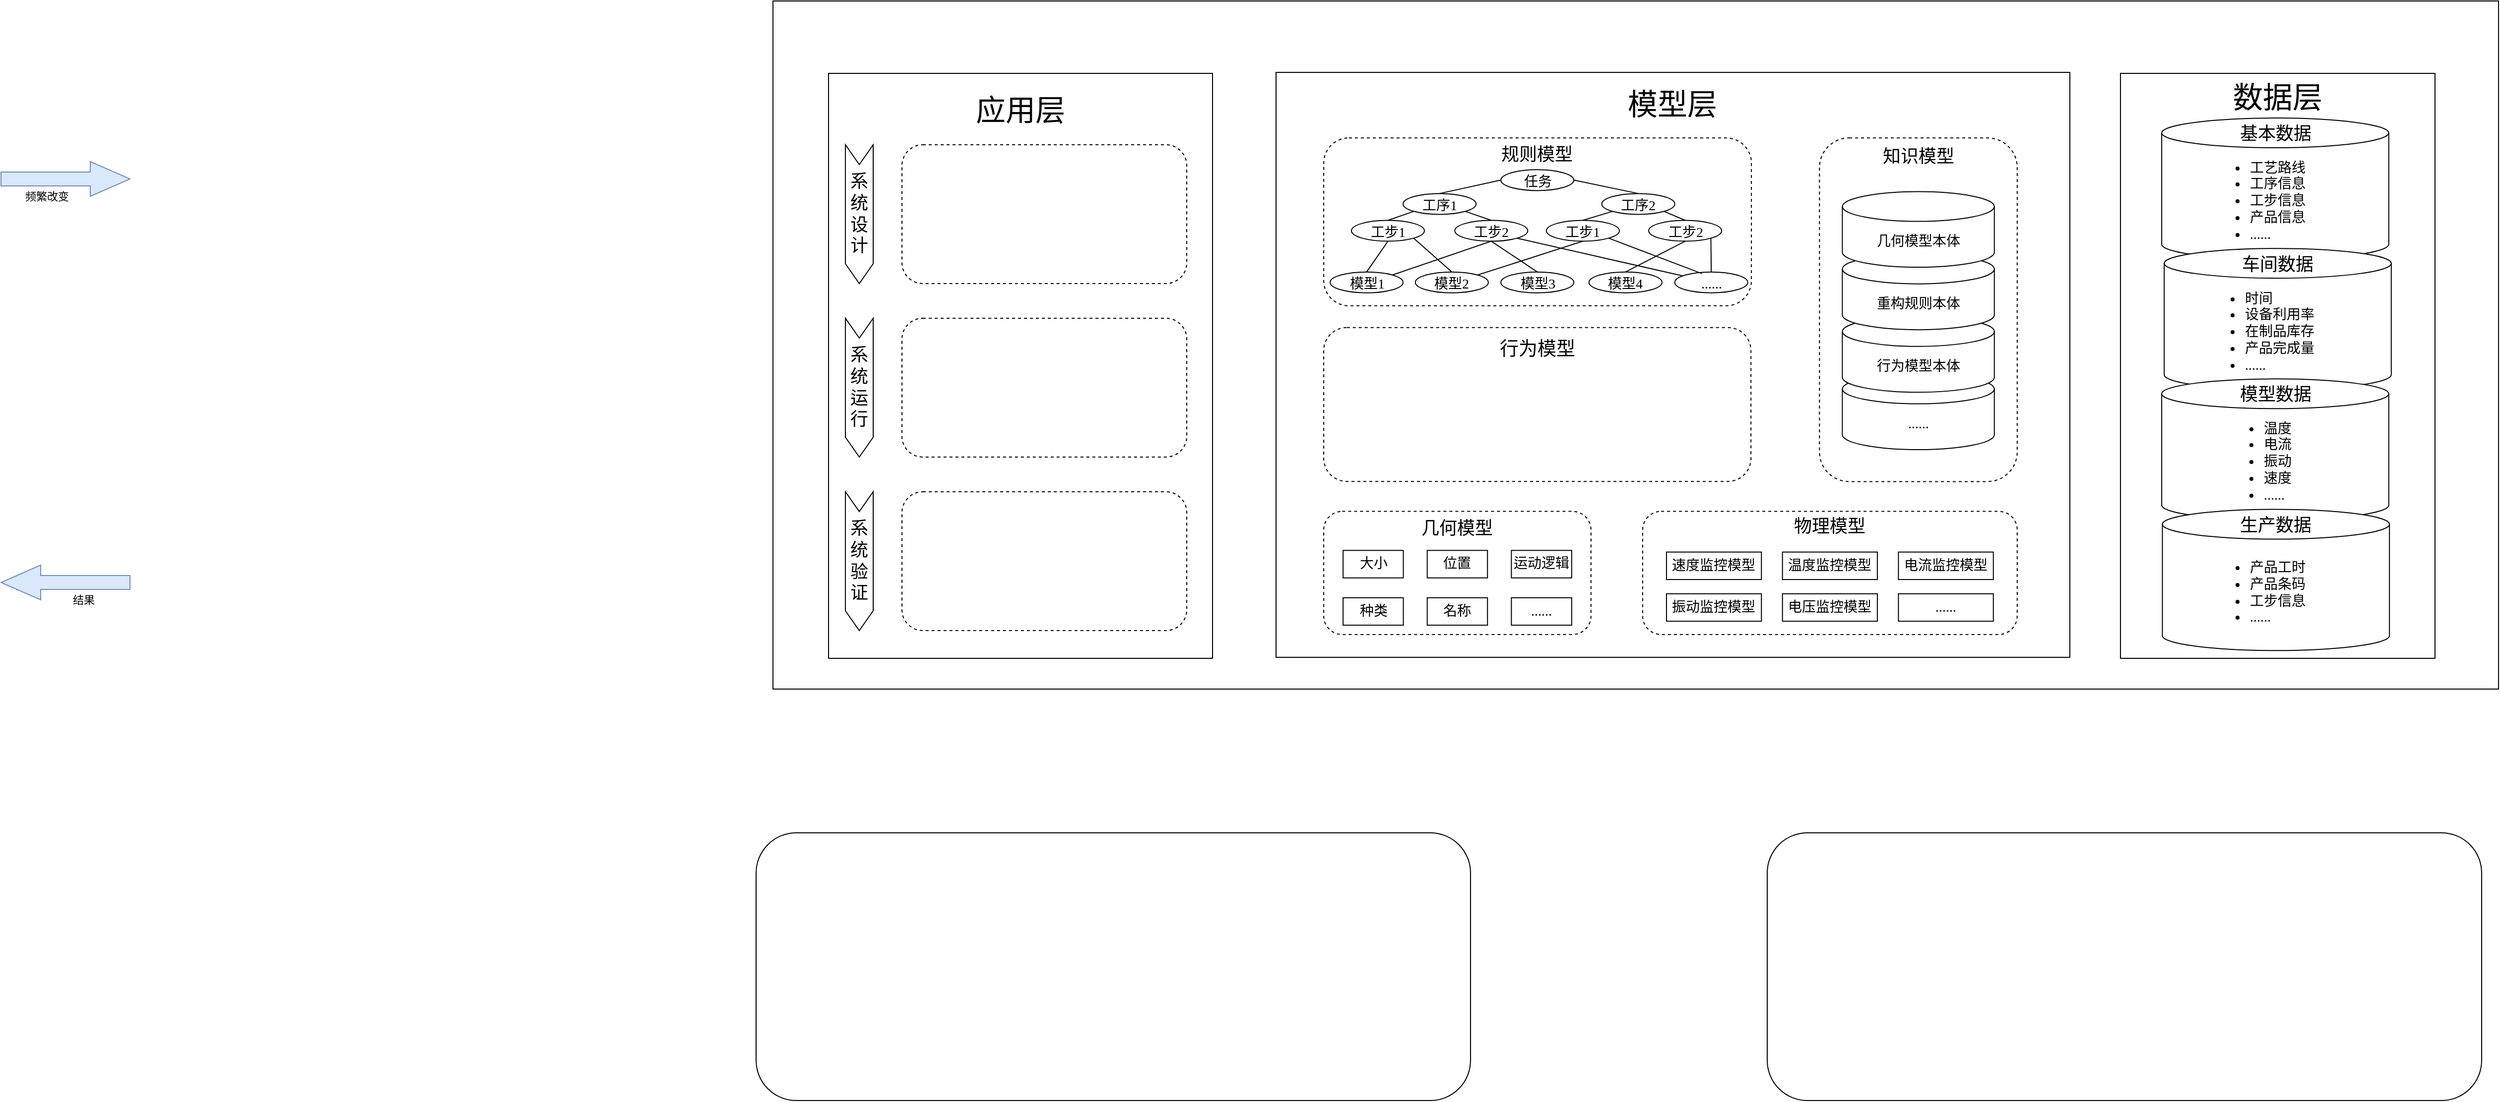 <mxfile version="17.5.0" type="github"><diagram id="DSdxvnTJtQdcCzgOc_kZ" name="第 1 页"><mxGraphModel dx="2009" dy="1541" grid="0" gridSize="10" guides="1" tooltips="1" connect="1" arrows="1" fold="1" page="0" pageScale="1" pageWidth="827" pageHeight="1169" math="0" shadow="0"><root><mxCell id="0"/><mxCell id="1" parent="0"/><mxCell id="CwKAm_ba6iXJn4IQTt5J-191" value="" style="rounded=0;whiteSpace=wrap;html=1;fontSize=18;" parent="1" vertex="1"><mxGeometry x="368" y="-520" width="1739" height="694" as="geometry"/></mxCell><mxCell id="CwKAm_ba6iXJn4IQTt5J-9" value="" style="html=1;shadow=0;dashed=0;align=center;verticalAlign=middle;shape=mxgraph.arrows2.arrow;dy=0.6;dx=40;notch=0;fontSize=18;fillColor=#dae8fc;strokeColor=#6c8ebf;container=0;fontFamily=微软雅黑;" parent="1" vertex="1"><mxGeometry x="-410" y="-358" width="130" height="35" as="geometry"/></mxCell><mxCell id="CwKAm_ba6iXJn4IQTt5J-10" value="频繁改变" style="text;html=1;align=center;verticalAlign=middle;resizable=0;points=[];autosize=1;strokeColor=none;fillColor=none;fontSize=11;container=0;fontFamily=微软雅黑;" parent="1" vertex="1"><mxGeometry x="-393" y="-332" width="58" height="17" as="geometry"/></mxCell><mxCell id="CwKAm_ba6iXJn4IQTt5J-11" value="" style="html=1;shadow=0;dashed=0;align=center;verticalAlign=middle;shape=mxgraph.arrows2.arrow;dy=0.6;dx=40;flipH=1;notch=0;fontSize=11;fillColor=#dae8fc;strokeColor=#6c8ebf;container=0;fontFamily=微软雅黑;" parent="1" vertex="1"><mxGeometry x="-410" y="49" width="130" height="35" as="geometry"/></mxCell><mxCell id="CwKAm_ba6iXJn4IQTt5J-12" value="结果" style="text;html=1;align=center;verticalAlign=middle;resizable=0;points=[];autosize=1;strokeColor=none;fillColor=none;fontSize=11;container=0;fontFamily=微软雅黑;" parent="1" vertex="1"><mxGeometry x="-344" y="75" width="34" height="17" as="geometry"/></mxCell><mxCell id="CwKAm_ba6iXJn4IQTt5J-2" value="" style="rounded=1;whiteSpace=wrap;html=1;fontSize=16;container=0;fontFamily=微软雅黑;" parent="1" vertex="1"><mxGeometry x="351" y="319" width="720" height="270" as="geometry"/></mxCell><mxCell id="CwKAm_ba6iXJn4IQTt5J-6" value="" style="rounded=1;whiteSpace=wrap;html=1;fontSize=16;container=0;fontFamily=微软雅黑;" parent="1" vertex="1"><mxGeometry x="1370" y="319" width="720" height="270" as="geometry"/></mxCell><mxCell id="CwKAm_ba6iXJn4IQTt5J-165" value="" style="group;fontFamily=微软雅黑;" parent="1" vertex="1" connectable="0"><mxGeometry x="875" y="-448" width="800" height="590" as="geometry"/></mxCell><mxCell id="CwKAm_ba6iXJn4IQTt5J-147" value="" style="group;fillColor=#dae8fc;strokeColor=#6c8ebf;container=0;fontFamily=微软雅黑;" parent="CwKAm_ba6iXJn4IQTt5J-165" vertex="1" connectable="0"><mxGeometry width="800" height="590" as="geometry"/></mxCell><mxCell id="CwKAm_ba6iXJn4IQTt5J-21" value="" style="rounded=0;whiteSpace=wrap;html=1;fontSize=20;labelPosition=center;verticalLabelPosition=middle;align=center;verticalAlign=middle;container=0;fontFamily=微软雅黑;" parent="CwKAm_ba6iXJn4IQTt5J-165" vertex="1"><mxGeometry width="800" height="590" as="geometry"/></mxCell><mxCell id="CwKAm_ba6iXJn4IQTt5J-146" value="模型层" style="text;html=1;strokeColor=none;fillColor=none;align=center;verticalAlign=middle;whiteSpace=wrap;rounded=0;fontSize=30;container=0;fontFamily=微软雅黑;" parent="CwKAm_ba6iXJn4IQTt5J-165" vertex="1"><mxGeometry x="327.409" y="17.029" width="145.181" height="30.051" as="geometry"/></mxCell><mxCell id="CwKAm_ba6iXJn4IQTt5J-96" value="" style="rounded=1;whiteSpace=wrap;html=1;fontSize=14;container=0;fontFamily=微软雅黑;dashed=1;" parent="CwKAm_ba6iXJn4IQTt5J-165" vertex="1"><mxGeometry x="369.462" y="442.75" width="377.472" height="124.211" as="geometry"/></mxCell><mxCell id="CwKAm_ba6iXJn4IQTt5J-97" value="&lt;span style=&quot;font-size: 18px&quot;&gt;物理模型&lt;/span&gt;" style="text;html=1;strokeColor=none;fillColor=none;align=center;verticalAlign=middle;whiteSpace=wrap;rounded=0;fontSize=12;container=0;fontFamily=微软雅黑;" parent="CwKAm_ba6iXJn4IQTt5J-165" vertex="1"><mxGeometry x="489.149" y="442.75" width="138.086" height="30.051" as="geometry"/></mxCell><mxCell id="CwKAm_ba6iXJn4IQTt5J-99" value="速度监控模型" style="rounded=0;whiteSpace=wrap;html=1;fontSize=14;container=0;fontFamily=微软雅黑;" parent="CwKAm_ba6iXJn4IQTt5J-165" vertex="1"><mxGeometry x="393.489" y="483.82" width="95.663" height="27.707" as="geometry"/></mxCell><mxCell id="CwKAm_ba6iXJn4IQTt5J-104" value="温度监控模型" style="rounded=0;whiteSpace=wrap;html=1;fontSize=14;container=0;fontFamily=微软雅黑;" parent="CwKAm_ba6iXJn4IQTt5J-165" vertex="1"><mxGeometry x="510.362" y="483.82" width="95.663" height="27.707" as="geometry"/></mxCell><mxCell id="CwKAm_ba6iXJn4IQTt5J-106" value="振动监控模型" style="rounded=0;whiteSpace=wrap;html=1;fontSize=14;container=0;fontFamily=微软雅黑;" parent="CwKAm_ba6iXJn4IQTt5J-165" vertex="1"><mxGeometry x="393.489" y="525.891" width="95.663" height="27.707" as="geometry"/></mxCell><mxCell id="CwKAm_ba6iXJn4IQTt5J-107" value="电流监控模型" style="rounded=0;whiteSpace=wrap;html=1;fontSize=14;container=0;fontFamily=微软雅黑;" parent="CwKAm_ba6iXJn4IQTt5J-165" vertex="1"><mxGeometry x="627.235" y="483.82" width="95.663" height="27.707" as="geometry"/></mxCell><mxCell id="CwKAm_ba6iXJn4IQTt5J-108" value="电压监控模型" style="rounded=0;whiteSpace=wrap;html=1;fontSize=14;container=0;fontFamily=微软雅黑;" parent="CwKAm_ba6iXJn4IQTt5J-165" vertex="1"><mxGeometry x="510.361" y="525.891" width="95.663" height="27.707" as="geometry"/></mxCell><mxCell id="CwKAm_ba6iXJn4IQTt5J-109" value="......" style="rounded=0;whiteSpace=wrap;html=1;fontSize=14;container=0;fontFamily=微软雅黑;" parent="CwKAm_ba6iXJn4IQTt5J-165" vertex="1"><mxGeometry x="627.235" y="525.891" width="95.663" height="27.707" as="geometry"/></mxCell><mxCell id="CwKAm_ba6iXJn4IQTt5J-161" value="" style="group;fontFamily=微软雅黑;dashed=1;" parent="CwKAm_ba6iXJn4IQTt5J-165" vertex="1" connectable="0"><mxGeometry x="48.06" y="442.75" width="269.337" height="124.211" as="geometry"/></mxCell><mxCell id="CwKAm_ba6iXJn4IQTt5J-75" value="" style="rounded=1;whiteSpace=wrap;html=1;fontSize=14;container=0;fontFamily=微软雅黑;dashed=1;" parent="CwKAm_ba6iXJn4IQTt5J-161" vertex="1"><mxGeometry width="269.337" height="124.211" as="geometry"/></mxCell><mxCell id="CwKAm_ba6iXJn4IQTt5J-76" value="&lt;font style=&quot;font-size: 18px&quot;&gt;几何模型&lt;/font&gt;" style="text;html=1;strokeColor=none;fillColor=none;align=center;verticalAlign=middle;whiteSpace=wrap;rounded=0;fontSize=14;container=0;fontFamily=微软雅黑;" parent="CwKAm_ba6iXJn4IQTt5J-161" vertex="1"><mxGeometry x="80.218" y="4.08" width="108.9" height="25.973" as="geometry"/></mxCell><mxCell id="CwKAm_ba6iXJn4IQTt5J-80" value="大小" style="rounded=0;whiteSpace=wrap;html=1;fontSize=14;container=0;fontFamily=微软雅黑;" parent="CwKAm_ba6iXJn4IQTt5J-161" vertex="1"><mxGeometry x="19.494" y="39.408" width="60.724" height="27.704" as="geometry"/></mxCell><mxCell id="CwKAm_ba6iXJn4IQTt5J-83" value="位置" style="rounded=0;whiteSpace=wrap;html=1;fontSize=14;container=0;fontFamily=微软雅黑;" parent="CwKAm_ba6iXJn4IQTt5J-161" vertex="1"><mxGeometry x="104.311" y="39.408" width="60.724" height="27.704" as="geometry"/></mxCell><mxCell id="CwKAm_ba6iXJn4IQTt5J-84" value="运动逻辑" style="rounded=0;whiteSpace=wrap;html=1;fontSize=14;container=0;fontFamily=微软雅黑;" parent="CwKAm_ba6iXJn4IQTt5J-161" vertex="1"><mxGeometry x="189.118" y="39.408" width="60.724" height="27.704" as="geometry"/></mxCell><mxCell id="CwKAm_ba6iXJn4IQTt5J-85" value="种类" style="rounded=0;whiteSpace=wrap;html=1;fontSize=14;container=0;fontFamily=微软雅黑;" parent="CwKAm_ba6iXJn4IQTt5J-161" vertex="1"><mxGeometry x="19.494" y="87.146" width="60.724" height="27.704" as="geometry"/></mxCell><mxCell id="CwKAm_ba6iXJn4IQTt5J-88" value="名称" style="rounded=0;whiteSpace=wrap;html=1;fontSize=14;container=0;fontFamily=微软雅黑;" parent="CwKAm_ba6iXJn4IQTt5J-161" vertex="1"><mxGeometry x="104.311" y="87.146" width="60.724" height="27.704" as="geometry"/></mxCell><mxCell id="CwKAm_ba6iXJn4IQTt5J-89" value="......" style="rounded=0;whiteSpace=wrap;html=1;fontSize=14;container=0;fontFamily=微软雅黑;" parent="CwKAm_ba6iXJn4IQTt5J-161" vertex="1"><mxGeometry x="189.118" y="87.146" width="60.724" height="27.704" as="geometry"/></mxCell><mxCell id="CwKAm_ba6iXJn4IQTt5J-162" value="" style="group;fontFamily=微软雅黑;" parent="CwKAm_ba6iXJn4IQTt5J-165" vertex="1" connectable="0"><mxGeometry x="48.06" y="257.316" width="430.538" height="155.263" as="geometry"/></mxCell><mxCell id="CwKAm_ba6iXJn4IQTt5J-91" value="" style="rounded=1;whiteSpace=wrap;html=1;fontSize=14;container=0;fontFamily=微软雅黑;dashed=1;" parent="CwKAm_ba6iXJn4IQTt5J-162" vertex="1"><mxGeometry width="430.538" height="155.263" as="geometry"/></mxCell><mxCell id="CwKAm_ba6iXJn4IQTt5J-158" value="&lt;font style=&quot;font-size: 19px&quot;&gt;行为模型&lt;/font&gt;" style="text;html=1;strokeColor=none;fillColor=none;align=center;verticalAlign=middle;whiteSpace=wrap;rounded=0;fontSize=18;fontFamily=微软雅黑;" parent="CwKAm_ba6iXJn4IQTt5J-162" vertex="1"><mxGeometry x="120.77" y="7.004" width="189" height="30" as="geometry"/></mxCell><mxCell id="CwKAm_ba6iXJn4IQTt5J-164" value="" style="group;fontFamily=微软雅黑;dashed=1;" parent="CwKAm_ba6iXJn4IQTt5J-165" vertex="1" connectable="0"><mxGeometry x="48.06" y="66.114" width="431" height="169.29" as="geometry"/></mxCell><mxCell id="CwKAm_ba6iXJn4IQTt5J-40" value="" style="rounded=1;whiteSpace=wrap;html=1;fontSize=12;container=0;fontFamily=微软雅黑;dashed=1;" parent="CwKAm_ba6iXJn4IQTt5J-164" vertex="1"><mxGeometry width="431" height="169.29" as="geometry"/></mxCell><mxCell id="CwKAm_ba6iXJn4IQTt5J-42" value="&lt;font style=&quot;font-size: 14px&quot;&gt;任务&lt;/font&gt;" style="ellipse;whiteSpace=wrap;html=1;fontSize=18;container=0;fontFamily=微软雅黑;" parent="CwKAm_ba6iXJn4IQTt5J-164" vertex="1"><mxGeometry x="178.496" y="32.039" width="73.546" height="21.036" as="geometry"/></mxCell><mxCell id="CwKAm_ba6iXJn4IQTt5J-44" value="&lt;font style=&quot;font-size: 14px&quot;&gt;工序1&lt;/font&gt;" style="ellipse;whiteSpace=wrap;html=1;fontSize=18;container=0;fontFamily=微软雅黑;" parent="CwKAm_ba6iXJn4IQTt5J-164" vertex="1"><mxGeometry x="79.988" y="56.08" width="73.546" height="21.036" as="geometry"/></mxCell><mxCell id="CwKAm_ba6iXJn4IQTt5J-57" style="rounded=0;orthogonalLoop=1;jettySize=auto;html=1;exitX=0;exitY=0.5;exitDx=0;exitDy=0;entryX=0.5;entryY=0;entryDx=0;entryDy=0;fontSize=14;endArrow=none;endFill=0;fontFamily=微软雅黑;" parent="CwKAm_ba6iXJn4IQTt5J-164" source="CwKAm_ba6iXJn4IQTt5J-42" target="CwKAm_ba6iXJn4IQTt5J-44" edge="1"><mxGeometry relative="1" as="geometry"/></mxCell><mxCell id="CwKAm_ba6iXJn4IQTt5J-45" value="&lt;font style=&quot;font-size: 14px&quot;&gt;工序2&lt;/font&gt;" style="ellipse;whiteSpace=wrap;html=1;fontSize=18;container=0;fontFamily=微软雅黑;" parent="CwKAm_ba6iXJn4IQTt5J-164" vertex="1"><mxGeometry x="280.226" y="56.08" width="73.546" height="21.036" as="geometry"/></mxCell><mxCell id="CwKAm_ba6iXJn4IQTt5J-58" style="edgeStyle=none;rounded=0;orthogonalLoop=1;jettySize=auto;html=1;exitX=1;exitY=0.5;exitDx=0;exitDy=0;entryX=0.5;entryY=0;entryDx=0;entryDy=0;fontSize=14;endArrow=none;endFill=0;fontFamily=微软雅黑;" parent="CwKAm_ba6iXJn4IQTt5J-164" source="CwKAm_ba6iXJn4IQTt5J-42" target="CwKAm_ba6iXJn4IQTt5J-45" edge="1"><mxGeometry relative="1" as="geometry"/></mxCell><mxCell id="CwKAm_ba6iXJn4IQTt5J-46" value="&lt;font style=&quot;font-size: 14px&quot;&gt;工步2&lt;/font&gt;" style="ellipse;whiteSpace=wrap;html=1;fontSize=18;container=0;fontFamily=微软雅黑;" parent="CwKAm_ba6iXJn4IQTt5J-164" vertex="1"><mxGeometry x="132.06" y="83.126" width="73.546" height="21.036" as="geometry"/></mxCell><mxCell id="CwKAm_ba6iXJn4IQTt5J-60" style="edgeStyle=none;rounded=0;orthogonalLoop=1;jettySize=auto;html=1;exitX=1;exitY=1;exitDx=0;exitDy=0;entryX=0.5;entryY=0;entryDx=0;entryDy=0;fontSize=14;endArrow=none;endFill=0;fontFamily=微软雅黑;" parent="CwKAm_ba6iXJn4IQTt5J-164" source="CwKAm_ba6iXJn4IQTt5J-44" target="CwKAm_ba6iXJn4IQTt5J-46" edge="1"><mxGeometry relative="1" as="geometry"/></mxCell><mxCell id="CwKAm_ba6iXJn4IQTt5J-47" value="&lt;font style=&quot;font-size: 14px&quot;&gt;工步1&lt;/font&gt;" style="ellipse;whiteSpace=wrap;html=1;fontSize=18;container=0;fontFamily=微软雅黑;" parent="CwKAm_ba6iXJn4IQTt5J-164" vertex="1"><mxGeometry x="224.395" y="83.126" width="73.546" height="21.036" as="geometry"/></mxCell><mxCell id="CwKAm_ba6iXJn4IQTt5J-61" style="edgeStyle=none;rounded=0;orthogonalLoop=1;jettySize=auto;html=1;exitX=0;exitY=1;exitDx=0;exitDy=0;entryX=0.5;entryY=0;entryDx=0;entryDy=0;fontSize=14;endArrow=none;endFill=0;fontFamily=微软雅黑;" parent="CwKAm_ba6iXJn4IQTt5J-164" source="CwKAm_ba6iXJn4IQTt5J-45" target="CwKAm_ba6iXJn4IQTt5J-47" edge="1"><mxGeometry relative="1" as="geometry"/></mxCell><mxCell id="CwKAm_ba6iXJn4IQTt5J-48" value="&lt;span style=&quot;font-size: 14px&quot;&gt;工步2&lt;/span&gt;" style="ellipse;whiteSpace=wrap;html=1;fontSize=18;container=0;fontFamily=微软雅黑;" parent="CwKAm_ba6iXJn4IQTt5J-164" vertex="1"><mxGeometry x="327.467" y="83.126" width="73.546" height="21.036" as="geometry"/></mxCell><mxCell id="CwKAm_ba6iXJn4IQTt5J-62" style="edgeStyle=none;rounded=0;orthogonalLoop=1;jettySize=auto;html=1;exitX=1;exitY=1;exitDx=0;exitDy=0;entryX=0.5;entryY=0;entryDx=0;entryDy=0;fontSize=14;endArrow=none;endFill=0;fontFamily=微软雅黑;" parent="CwKAm_ba6iXJn4IQTt5J-164" source="CwKAm_ba6iXJn4IQTt5J-45" target="CwKAm_ba6iXJn4IQTt5J-48" edge="1"><mxGeometry relative="1" as="geometry"/></mxCell><mxCell id="CwKAm_ba6iXJn4IQTt5J-49" value="&lt;span style=&quot;font-size: 14px&quot;&gt;工步1&lt;/span&gt;" style="ellipse;whiteSpace=wrap;html=1;fontSize=18;container=0;fontFamily=微软雅黑;" parent="CwKAm_ba6iXJn4IQTt5J-164" vertex="1"><mxGeometry x="27.915" y="83.126" width="73.546" height="21.036" as="geometry"/></mxCell><mxCell id="CwKAm_ba6iXJn4IQTt5J-59" style="edgeStyle=none;rounded=0;orthogonalLoop=1;jettySize=auto;html=1;exitX=0;exitY=1;exitDx=0;exitDy=0;entryX=0.5;entryY=0;entryDx=0;entryDy=0;fontSize=14;endArrow=none;endFill=0;fontFamily=微软雅黑;" parent="CwKAm_ba6iXJn4IQTt5J-164" source="CwKAm_ba6iXJn4IQTt5J-44" target="CwKAm_ba6iXJn4IQTt5J-49" edge="1"><mxGeometry relative="1" as="geometry"/></mxCell><mxCell id="CwKAm_ba6iXJn4IQTt5J-50" value="&lt;span style=&quot;font-size: 14px&quot;&gt;模型1&lt;/span&gt;" style="ellipse;whiteSpace=wrap;html=1;fontSize=18;container=0;fontFamily=微软雅黑;" parent="CwKAm_ba6iXJn4IQTt5J-164" vertex="1"><mxGeometry x="6.442" y="135.214" width="73.546" height="21.036" as="geometry"/></mxCell><mxCell id="CwKAm_ba6iXJn4IQTt5J-64" style="edgeStyle=none;rounded=0;orthogonalLoop=1;jettySize=auto;html=1;exitX=0.5;exitY=1;exitDx=0;exitDy=0;entryX=1;entryY=0;entryDx=0;entryDy=0;fontSize=14;endArrow=none;endFill=0;fontFamily=微软雅黑;" parent="CwKAm_ba6iXJn4IQTt5J-164" source="CwKAm_ba6iXJn4IQTt5J-46" target="CwKAm_ba6iXJn4IQTt5J-50" edge="1"><mxGeometry relative="1" as="geometry"/></mxCell><mxCell id="CwKAm_ba6iXJn4IQTt5J-63" style="edgeStyle=none;rounded=0;orthogonalLoop=1;jettySize=auto;html=1;exitX=0.5;exitY=1;exitDx=0;exitDy=0;entryX=0.5;entryY=0;entryDx=0;entryDy=0;fontSize=14;endArrow=none;endFill=0;fontFamily=微软雅黑;" parent="CwKAm_ba6iXJn4IQTt5J-164" source="CwKAm_ba6iXJn4IQTt5J-49" target="CwKAm_ba6iXJn4IQTt5J-50" edge="1"><mxGeometry relative="1" as="geometry"/></mxCell><mxCell id="CwKAm_ba6iXJn4IQTt5J-53" value="&lt;span style=&quot;font-size: 14px&quot;&gt;模型2&lt;/span&gt;" style="ellipse;whiteSpace=wrap;html=1;fontSize=18;container=0;fontFamily=微软雅黑;" parent="CwKAm_ba6iXJn4IQTt5J-164" vertex="1"><mxGeometry x="92.335" y="135.214" width="73.546" height="21.036" as="geometry"/></mxCell><mxCell id="CwKAm_ba6iXJn4IQTt5J-68" style="edgeStyle=none;rounded=0;orthogonalLoop=1;jettySize=auto;html=1;exitX=0.5;exitY=1;exitDx=0;exitDy=0;entryX=1;entryY=0;entryDx=0;entryDy=0;fontSize=14;endArrow=none;endFill=0;fontFamily=微软雅黑;" parent="CwKAm_ba6iXJn4IQTt5J-164" source="CwKAm_ba6iXJn4IQTt5J-47" target="CwKAm_ba6iXJn4IQTt5J-53" edge="1"><mxGeometry relative="1" as="geometry"/></mxCell><mxCell id="CwKAm_ba6iXJn4IQTt5J-65" style="edgeStyle=none;rounded=0;orthogonalLoop=1;jettySize=auto;html=1;exitX=1;exitY=1;exitDx=0;exitDy=0;entryX=0.5;entryY=0;entryDx=0;entryDy=0;fontSize=14;endArrow=none;endFill=0;fontFamily=微软雅黑;" parent="CwKAm_ba6iXJn4IQTt5J-164" source="CwKAm_ba6iXJn4IQTt5J-49" target="CwKAm_ba6iXJn4IQTt5J-53" edge="1"><mxGeometry relative="1" as="geometry"/></mxCell><mxCell id="CwKAm_ba6iXJn4IQTt5J-54" value="&lt;span style=&quot;font-size: 14px&quot;&gt;模型3&lt;/span&gt;" style="ellipse;whiteSpace=wrap;html=1;fontSize=18;container=0;fontFamily=微软雅黑;" parent="CwKAm_ba6iXJn4IQTt5J-164" vertex="1"><mxGeometry x="178.496" y="135.214" width="73.546" height="21.036" as="geometry"/></mxCell><mxCell id="CwKAm_ba6iXJn4IQTt5J-67" style="edgeStyle=none;rounded=0;orthogonalLoop=1;jettySize=auto;html=1;exitX=0.5;exitY=1;exitDx=0;exitDy=0;entryX=0.5;entryY=0;entryDx=0;entryDy=0;fontSize=14;endArrow=none;endFill=0;fontFamily=微软雅黑;" parent="CwKAm_ba6iXJn4IQTt5J-164" source="CwKAm_ba6iXJn4IQTt5J-46" target="CwKAm_ba6iXJn4IQTt5J-54" edge="1"><mxGeometry relative="1" as="geometry"/></mxCell><mxCell id="CwKAm_ba6iXJn4IQTt5J-55" value="&lt;span style=&quot;font-size: 14px&quot;&gt;模型4&lt;/span&gt;" style="ellipse;whiteSpace=wrap;html=1;fontSize=18;container=0;fontFamily=微软雅黑;" parent="CwKAm_ba6iXJn4IQTt5J-164" vertex="1"><mxGeometry x="267.342" y="135.214" width="73.546" height="21.036" as="geometry"/></mxCell><mxCell id="CwKAm_ba6iXJn4IQTt5J-69" style="edgeStyle=none;rounded=0;orthogonalLoop=1;jettySize=auto;html=1;exitX=0.5;exitY=1;exitDx=0;exitDy=0;entryX=0.5;entryY=0;entryDx=0;entryDy=0;fontSize=14;endArrow=none;endFill=0;fontFamily=微软雅黑;" parent="CwKAm_ba6iXJn4IQTt5J-164" source="CwKAm_ba6iXJn4IQTt5J-48" target="CwKAm_ba6iXJn4IQTt5J-55" edge="1"><mxGeometry relative="1" as="geometry"/></mxCell><mxCell id="CwKAm_ba6iXJn4IQTt5J-56" value="&lt;span style=&quot;font-size: 14px&quot;&gt;......&lt;/span&gt;" style="ellipse;whiteSpace=wrap;html=1;fontSize=18;container=0;fontFamily=微软雅黑;" parent="CwKAm_ba6iXJn4IQTt5J-164" vertex="1"><mxGeometry x="353.771" y="135.214" width="73.546" height="21.036" as="geometry"/></mxCell><mxCell id="CwKAm_ba6iXJn4IQTt5J-72" style="edgeStyle=none;rounded=0;orthogonalLoop=1;jettySize=auto;html=1;exitX=1;exitY=1;exitDx=0;exitDy=0;fontSize=14;endArrow=none;endFill=0;fontFamily=微软雅黑;" parent="CwKAm_ba6iXJn4IQTt5J-164" source="CwKAm_ba6iXJn4IQTt5J-46" target="CwKAm_ba6iXJn4IQTt5J-56" edge="1"><mxGeometry relative="1" as="geometry"/></mxCell><mxCell id="CwKAm_ba6iXJn4IQTt5J-71" style="edgeStyle=none;rounded=0;orthogonalLoop=1;jettySize=auto;html=1;exitX=1;exitY=1;exitDx=0;exitDy=0;entryX=0.372;entryY=0.076;entryDx=0;entryDy=0;entryPerimeter=0;fontSize=14;endArrow=none;endFill=0;fontFamily=微软雅黑;" parent="CwKAm_ba6iXJn4IQTt5J-164" source="CwKAm_ba6iXJn4IQTt5J-47" target="CwKAm_ba6iXJn4IQTt5J-56" edge="1"><mxGeometry relative="1" as="geometry"/></mxCell><mxCell id="CwKAm_ba6iXJn4IQTt5J-70" style="edgeStyle=none;rounded=0;orthogonalLoop=1;jettySize=auto;html=1;exitX=1;exitY=1;exitDx=0;exitDy=0;entryX=0.5;entryY=0;entryDx=0;entryDy=0;fontSize=14;endArrow=none;endFill=0;fontFamily=微软雅黑;" parent="CwKAm_ba6iXJn4IQTt5J-164" source="CwKAm_ba6iXJn4IQTt5J-48" target="CwKAm_ba6iXJn4IQTt5J-56" edge="1"><mxGeometry relative="1" as="geometry"/></mxCell><mxCell id="CwKAm_ba6iXJn4IQTt5J-152" value="规则模型" style="text;html=1;strokeColor=none;fillColor=none;align=center;verticalAlign=middle;whiteSpace=wrap;rounded=0;fontSize=18;container=0;fontFamily=微软雅黑;" parent="CwKAm_ba6iXJn4IQTt5J-164" vertex="1"><mxGeometry x="146.27" y="2.036" width="138" height="30" as="geometry"/></mxCell><mxCell id="CwKAm_ba6iXJn4IQTt5J-167" value="" style="group;fontFamily=微软雅黑;" parent="CwKAm_ba6iXJn4IQTt5J-165" vertex="1" connectable="0"><mxGeometry x="547.685" y="66.112" width="199.249" height="346.587" as="geometry"/></mxCell><mxCell id="CwKAm_ba6iXJn4IQTt5J-110" value="" style="rounded=1;whiteSpace=wrap;html=1;fontSize=14;container=0;fontFamily=微软雅黑;dashed=1;" parent="CwKAm_ba6iXJn4IQTt5J-167" vertex="1"><mxGeometry width="199.249" height="346.587" as="geometry"/></mxCell><mxCell id="CwKAm_ba6iXJn4IQTt5J-111" value="&lt;span style=&quot;font-size: 18px&quot;&gt;知识模型&lt;/span&gt;" style="text;html=1;strokeColor=none;fillColor=none;align=center;verticalAlign=middle;whiteSpace=wrap;rounded=0;fontSize=12;container=0;fontFamily=微软雅黑;" parent="CwKAm_ba6iXJn4IQTt5J-167" vertex="1"><mxGeometry x="39.049" width="121.151" height="37.81" as="geometry"/></mxCell><mxCell id="CwKAm_ba6iXJn4IQTt5J-116" value="......" style="shape=cylinder3;whiteSpace=wrap;html=1;boundedLbl=1;backgroundOutline=1;size=15;fontSize=14;container=0;fontFamily=微软雅黑;" parent="CwKAm_ba6iXJn4IQTt5J-167" vertex="1"><mxGeometry x="23.029" y="238.2" width="153.191" height="76.249" as="geometry"/></mxCell><mxCell id="CwKAm_ba6iXJn4IQTt5J-115" value="行为模型本体" style="shape=cylinder3;whiteSpace=wrap;html=1;boundedLbl=1;backgroundOutline=1;size=15;fontSize=14;container=0;fontFamily=微软雅黑;" parent="CwKAm_ba6iXJn4IQTt5J-167" vertex="1"><mxGeometry x="23.029" y="180.225" width="153.191" height="76.249" as="geometry"/></mxCell><mxCell id="CwKAm_ba6iXJn4IQTt5J-114" value="重构规则本体" style="shape=cylinder3;whiteSpace=wrap;html=1;boundedLbl=1;backgroundOutline=1;size=15;fontSize=14;container=0;fontFamily=微软雅黑;" parent="CwKAm_ba6iXJn4IQTt5J-167" vertex="1"><mxGeometry x="23.029" y="117.21" width="153.191" height="76.249" as="geometry"/></mxCell><mxCell id="CwKAm_ba6iXJn4IQTt5J-113" value="几何模型本体" style="shape=cylinder3;whiteSpace=wrap;html=1;boundedLbl=1;backgroundOutline=1;size=15;fontSize=14;container=0;fontFamily=微软雅黑;" parent="CwKAm_ba6iXJn4IQTt5J-167" vertex="1"><mxGeometry x="23.029" y="54.194" width="153.191" height="76.249" as="geometry"/></mxCell><mxCell id="CwKAm_ba6iXJn4IQTt5J-166" value="" style="group;fontFamily=微软雅黑;" parent="1" vertex="1" connectable="0"><mxGeometry x="1726" y="-447" width="317" height="590" as="geometry"/></mxCell><mxCell id="CwKAm_ba6iXJn4IQTt5J-117" value="" style="rounded=0;whiteSpace=wrap;html=1;fontSize=14;container=0;fontFamily=微软雅黑;" parent="CwKAm_ba6iXJn4IQTt5J-166" vertex="1"><mxGeometry width="317" height="590" as="geometry"/></mxCell><mxCell id="CwKAm_ba6iXJn4IQTt5J-119" value="&lt;blockquote style=&quot;margin: 0 0 0 40px ; border: none ; padding: 0px&quot;&gt;&lt;/blockquote&gt;&lt;blockquote style=&quot;margin: 0 0 0 40px ; border: none ; padding: 0px&quot;&gt;&lt;/blockquote&gt;&lt;ul&gt;&lt;li style=&quot;text-align: left&quot;&gt;&lt;span&gt;工艺路线&lt;/span&gt;&lt;/li&gt;&lt;li style=&quot;text-align: left&quot;&gt;&lt;span&gt;工序信息&lt;/span&gt;&lt;/li&gt;&lt;li style=&quot;text-align: left&quot;&gt;&lt;span&gt;工步信息&lt;/span&gt;&lt;/li&gt;&lt;li style=&quot;text-align: left&quot;&gt;&lt;span&gt;产品信息&lt;/span&gt;&lt;/li&gt;&lt;li style=&quot;text-align: left&quot;&gt;&lt;span&gt;......&lt;/span&gt;&lt;/li&gt;&lt;/ul&gt;&lt;blockquote style=&quot;margin: 0 0 0 40px ; border: none ; padding: 0px&quot;&gt;&lt;/blockquote&gt;&lt;blockquote style=&quot;margin: 0 0 0 40px ; border: none ; padding: 0px&quot;&gt;&lt;/blockquote&gt;&lt;blockquote style=&quot;margin: 0 0 0 40px ; border: none ; padding: 0px&quot;&gt;&lt;/blockquote&gt;&lt;blockquote style=&quot;margin: 0 0 0 40px ; border: none ; padding: 0px&quot;&gt;&lt;/blockquote&gt;&lt;blockquote style=&quot;margin: 0 0 0 40px ; border: none ; padding: 0px&quot;&gt;&lt;/blockquote&gt;&lt;blockquote style=&quot;margin: 0 0 0 40px ; border: none ; padding: 0px&quot;&gt;&lt;/blockquote&gt;" style="shape=cylinder3;whiteSpace=wrap;html=1;boundedLbl=1;backgroundOutline=1;size=15;fontSize=14;align=center;spacingRight=36;container=0;fontFamily=微软雅黑;" parent="CwKAm_ba6iXJn4IQTt5J-166" vertex="1"><mxGeometry x="41.566" y="45.055" width="228.843" height="142.377" as="geometry"/></mxCell><mxCell id="CwKAm_ba6iXJn4IQTt5J-120" value="基本数据" style="text;html=1;strokeColor=none;fillColor=none;align=center;verticalAlign=middle;whiteSpace=wrap;rounded=0;fontSize=18;container=0;fontFamily=微软雅黑;" parent="CwKAm_ba6iXJn4IQTt5J-166" vertex="1"><mxGeometry x="113.736" y="45.055" width="84.503" height="32.358" as="geometry"/></mxCell><mxCell id="CwKAm_ba6iXJn4IQTt5J-123" value="&lt;blockquote style=&quot;margin: 0 0 0 40px ; border: none ; padding: 0px&quot;&gt;&lt;/blockquote&gt;&lt;blockquote style=&quot;margin: 0 0 0 40px ; border: none ; padding: 0px&quot;&gt;&lt;/blockquote&gt;&lt;ul&gt;&lt;li style=&quot;text-align: left&quot;&gt;时间&lt;/li&gt;&lt;li style=&quot;text-align: left&quot;&gt;设备利用率&lt;/li&gt;&lt;li style=&quot;text-align: left&quot;&gt;在制品库存&lt;/li&gt;&lt;li style=&quot;text-align: left&quot;&gt;产品完成量&lt;/li&gt;&lt;li style=&quot;text-align: left&quot;&gt;......&lt;/li&gt;&lt;/ul&gt;&lt;blockquote style=&quot;margin: 0 0 0 40px ; border: none ; padding: 0px&quot;&gt;&lt;/blockquote&gt;&lt;blockquote style=&quot;margin: 0 0 0 40px ; border: none ; padding: 0px&quot;&gt;&lt;/blockquote&gt;&lt;blockquote style=&quot;margin: 0 0 0 40px ; border: none ; padding: 0px&quot;&gt;&lt;/blockquote&gt;&lt;blockquote style=&quot;margin: 0 0 0 40px ; border: none ; padding: 0px&quot;&gt;&lt;/blockquote&gt;&lt;blockquote style=&quot;margin: 0 0 0 40px ; border: none ; padding: 0px&quot;&gt;&lt;/blockquote&gt;&lt;blockquote style=&quot;margin: 0 0 0 40px ; border: none ; padding: 0px&quot;&gt;&lt;/blockquote&gt;" style="shape=cylinder3;whiteSpace=wrap;html=1;boundedLbl=1;backgroundOutline=1;size=15;fontSize=14;align=center;spacingRight=36;container=0;fontFamily=微软雅黑;" parent="CwKAm_ba6iXJn4IQTt5J-166" vertex="1"><mxGeometry x="44.079" y="176.58" width="228.843" height="142.377" as="geometry"/></mxCell><mxCell id="CwKAm_ba6iXJn4IQTt5J-124" value="车间数据" style="text;html=1;strokeColor=none;fillColor=none;align=center;verticalAlign=middle;whiteSpace=wrap;rounded=0;fontSize=18;container=0;fontFamily=微软雅黑;" parent="CwKAm_ba6iXJn4IQTt5J-166" vertex="1"><mxGeometry x="116.249" y="176.58" width="84.503" height="32.358" as="geometry"/></mxCell><mxCell id="CwKAm_ba6iXJn4IQTt5J-126" value="&lt;blockquote style=&quot;margin: 0 0 0 40px ; border: none ; padding: 0px&quot;&gt;&lt;/blockquote&gt;&lt;blockquote style=&quot;margin: 0 0 0 40px ; border: none ; padding: 0px&quot;&gt;&lt;/blockquote&gt;&lt;ul&gt;&lt;li style=&quot;text-align: left&quot;&gt;温度&lt;/li&gt;&lt;li style=&quot;text-align: left&quot;&gt;电流&lt;/li&gt;&lt;li style=&quot;text-align: left&quot;&gt;振动&lt;/li&gt;&lt;li style=&quot;text-align: left&quot;&gt;速度&lt;/li&gt;&lt;li style=&quot;text-align: left&quot;&gt;......&lt;/li&gt;&lt;/ul&gt;&lt;blockquote style=&quot;margin: 0 0 0 40px ; border: none ; padding: 0px&quot;&gt;&lt;/blockquote&gt;&lt;blockquote style=&quot;margin: 0 0 0 40px ; border: none ; padding: 0px&quot;&gt;&lt;/blockquote&gt;&lt;blockquote style=&quot;margin: 0 0 0 40px ; border: none ; padding: 0px&quot;&gt;&lt;/blockquote&gt;&lt;blockquote style=&quot;margin: 0 0 0 40px ; border: none ; padding: 0px&quot;&gt;&lt;/blockquote&gt;&lt;blockquote style=&quot;margin: 0 0 0 40px ; border: none ; padding: 0px&quot;&gt;&lt;/blockquote&gt;&lt;blockquote style=&quot;margin: 0 0 0 40px ; border: none ; padding: 0px&quot;&gt;&lt;/blockquote&gt;" style="shape=cylinder3;whiteSpace=wrap;html=1;boundedLbl=1;backgroundOutline=1;size=15;fontSize=14;align=center;spacingRight=36;container=0;fontFamily=微软雅黑;" parent="CwKAm_ba6iXJn4IQTt5J-166" vertex="1"><mxGeometry x="41.566" y="308.171" width="228.843" height="142.377" as="geometry"/></mxCell><mxCell id="CwKAm_ba6iXJn4IQTt5J-127" value="模型数据" style="text;html=1;strokeColor=none;fillColor=none;align=center;verticalAlign=middle;whiteSpace=wrap;rounded=0;fontSize=18;container=0;fontFamily=微软雅黑;" parent="CwKAm_ba6iXJn4IQTt5J-166" vertex="1"><mxGeometry x="113.736" y="308.171" width="84.503" height="32.358" as="geometry"/></mxCell><mxCell id="CwKAm_ba6iXJn4IQTt5J-129" value="&lt;blockquote style=&quot;margin: 0 0 0 40px ; border: none ; padding: 0px&quot;&gt;&lt;/blockquote&gt;&lt;blockquote style=&quot;margin: 0 0 0 40px ; border: none ; padding: 0px&quot;&gt;&lt;/blockquote&gt;&lt;ul&gt;&lt;li style=&quot;text-align: left&quot;&gt;产品工时&lt;/li&gt;&lt;li style=&quot;text-align: left&quot;&gt;产品条码&lt;/li&gt;&lt;li style=&quot;text-align: left&quot;&gt;工步信息&lt;/li&gt;&lt;li style=&quot;text-align: left&quot;&gt;......&lt;/li&gt;&lt;/ul&gt;&lt;blockquote style=&quot;margin: 0 0 0 40px ; border: none ; padding: 0px&quot;&gt;&lt;/blockquote&gt;&lt;blockquote style=&quot;margin: 0 0 0 40px ; border: none ; padding: 0px&quot;&gt;&lt;/blockquote&gt;&lt;blockquote style=&quot;margin: 0 0 0 40px ; border: none ; padding: 0px&quot;&gt;&lt;/blockquote&gt;&lt;blockquote style=&quot;margin: 0 0 0 40px ; border: none ; padding: 0px&quot;&gt;&lt;/blockquote&gt;&lt;blockquote style=&quot;margin: 0 0 0 40px ; border: none ; padding: 0px&quot;&gt;&lt;/blockquote&gt;&lt;blockquote style=&quot;margin: 0 0 0 40px ; border: none ; padding: 0px&quot;&gt;&lt;/blockquote&gt;" style="shape=cylinder3;whiteSpace=wrap;html=1;boundedLbl=1;backgroundOutline=1;size=15;fontSize=14;align=center;spacingRight=36;container=0;fontFamily=微软雅黑;" parent="CwKAm_ba6iXJn4IQTt5J-166" vertex="1"><mxGeometry x="42.251" y="439.761" width="228.843" height="142.377" as="geometry"/></mxCell><mxCell id="CwKAm_ba6iXJn4IQTt5J-130" value="生产数据" style="text;html=1;strokeColor=none;fillColor=none;align=center;verticalAlign=middle;whiteSpace=wrap;rounded=0;fontSize=18;container=0;fontFamily=微软雅黑;" parent="CwKAm_ba6iXJn4IQTt5J-166" vertex="1"><mxGeometry x="114.421" y="439.761" width="84.503" height="32.358" as="geometry"/></mxCell><mxCell id="CwKAm_ba6iXJn4IQTt5J-149" value="数据层" style="text;html=1;strokeColor=none;fillColor=none;align=center;verticalAlign=middle;whiteSpace=wrap;rounded=0;fontSize=30;container=0;fontFamily=微软雅黑;" parent="CwKAm_ba6iXJn4IQTt5J-166" vertex="1"><mxGeometry x="92.185" y="9.002" width="132.63" height="30.051" as="geometry"/></mxCell><mxCell id="CwKAm_ba6iXJn4IQTt5J-181" value="" style="rounded=0;whiteSpace=wrap;html=1;fontSize=19;" parent="1" vertex="1"><mxGeometry x="424" y="-447" width="387" height="590" as="geometry"/></mxCell><mxCell id="CwKAm_ba6iXJn4IQTt5J-182" value="应用层" style="text;html=1;strokeColor=none;fillColor=none;align=center;verticalAlign=middle;whiteSpace=wrap;rounded=0;fontSize=30;" parent="1" vertex="1"><mxGeometry x="522" y="-430" width="191" height="39" as="geometry"/></mxCell><mxCell id="CwKAm_ba6iXJn4IQTt5J-183" value="&lt;font style=&quot;font-size: 18px; line-height: 0.9;&quot;&gt;系统设计&lt;/font&gt;" style="shape=step;perimeter=stepPerimeter;whiteSpace=wrap;html=1;fixedSize=1;fontSize=18;direction=south;" parent="1" vertex="1"><mxGeometry x="441" y="-375" width="28" height="140" as="geometry"/></mxCell><mxCell id="CwKAm_ba6iXJn4IQTt5J-186" value="&lt;font style=&quot;font-size: 18px ; line-height: 0.9&quot;&gt;系统运行&lt;/font&gt;" style="shape=step;perimeter=stepPerimeter;whiteSpace=wrap;html=1;fixedSize=1;fontSize=18;direction=south;" parent="1" vertex="1"><mxGeometry x="441" y="-200" width="28" height="140" as="geometry"/></mxCell><mxCell id="CwKAm_ba6iXJn4IQTt5J-187" value="&lt;font style=&quot;font-size: 18px ; line-height: 0.9&quot;&gt;系统验证&lt;/font&gt;" style="shape=step;perimeter=stepPerimeter;whiteSpace=wrap;html=1;fixedSize=1;fontSize=18;direction=south;" parent="1" vertex="1"><mxGeometry x="441" y="-25" width="28" height="140" as="geometry"/></mxCell><mxCell id="CwKAm_ba6iXJn4IQTt5J-188" value="" style="rounded=1;whiteSpace=wrap;html=1;fontSize=18;dashed=1;" parent="1" vertex="1"><mxGeometry x="498" y="-375" width="287" height="140" as="geometry"/></mxCell><mxCell id="CwKAm_ba6iXJn4IQTt5J-189" value="" style="rounded=1;whiteSpace=wrap;html=1;fontSize=18;dashed=1;" parent="1" vertex="1"><mxGeometry x="498" y="-200" width="287" height="140" as="geometry"/></mxCell><mxCell id="CwKAm_ba6iXJn4IQTt5J-190" value="" style="rounded=1;whiteSpace=wrap;html=1;fontSize=18;dashed=1;" parent="1" vertex="1"><mxGeometry x="498" y="-25" width="287" height="140" as="geometry"/></mxCell></root></mxGraphModel></diagram></mxfile>